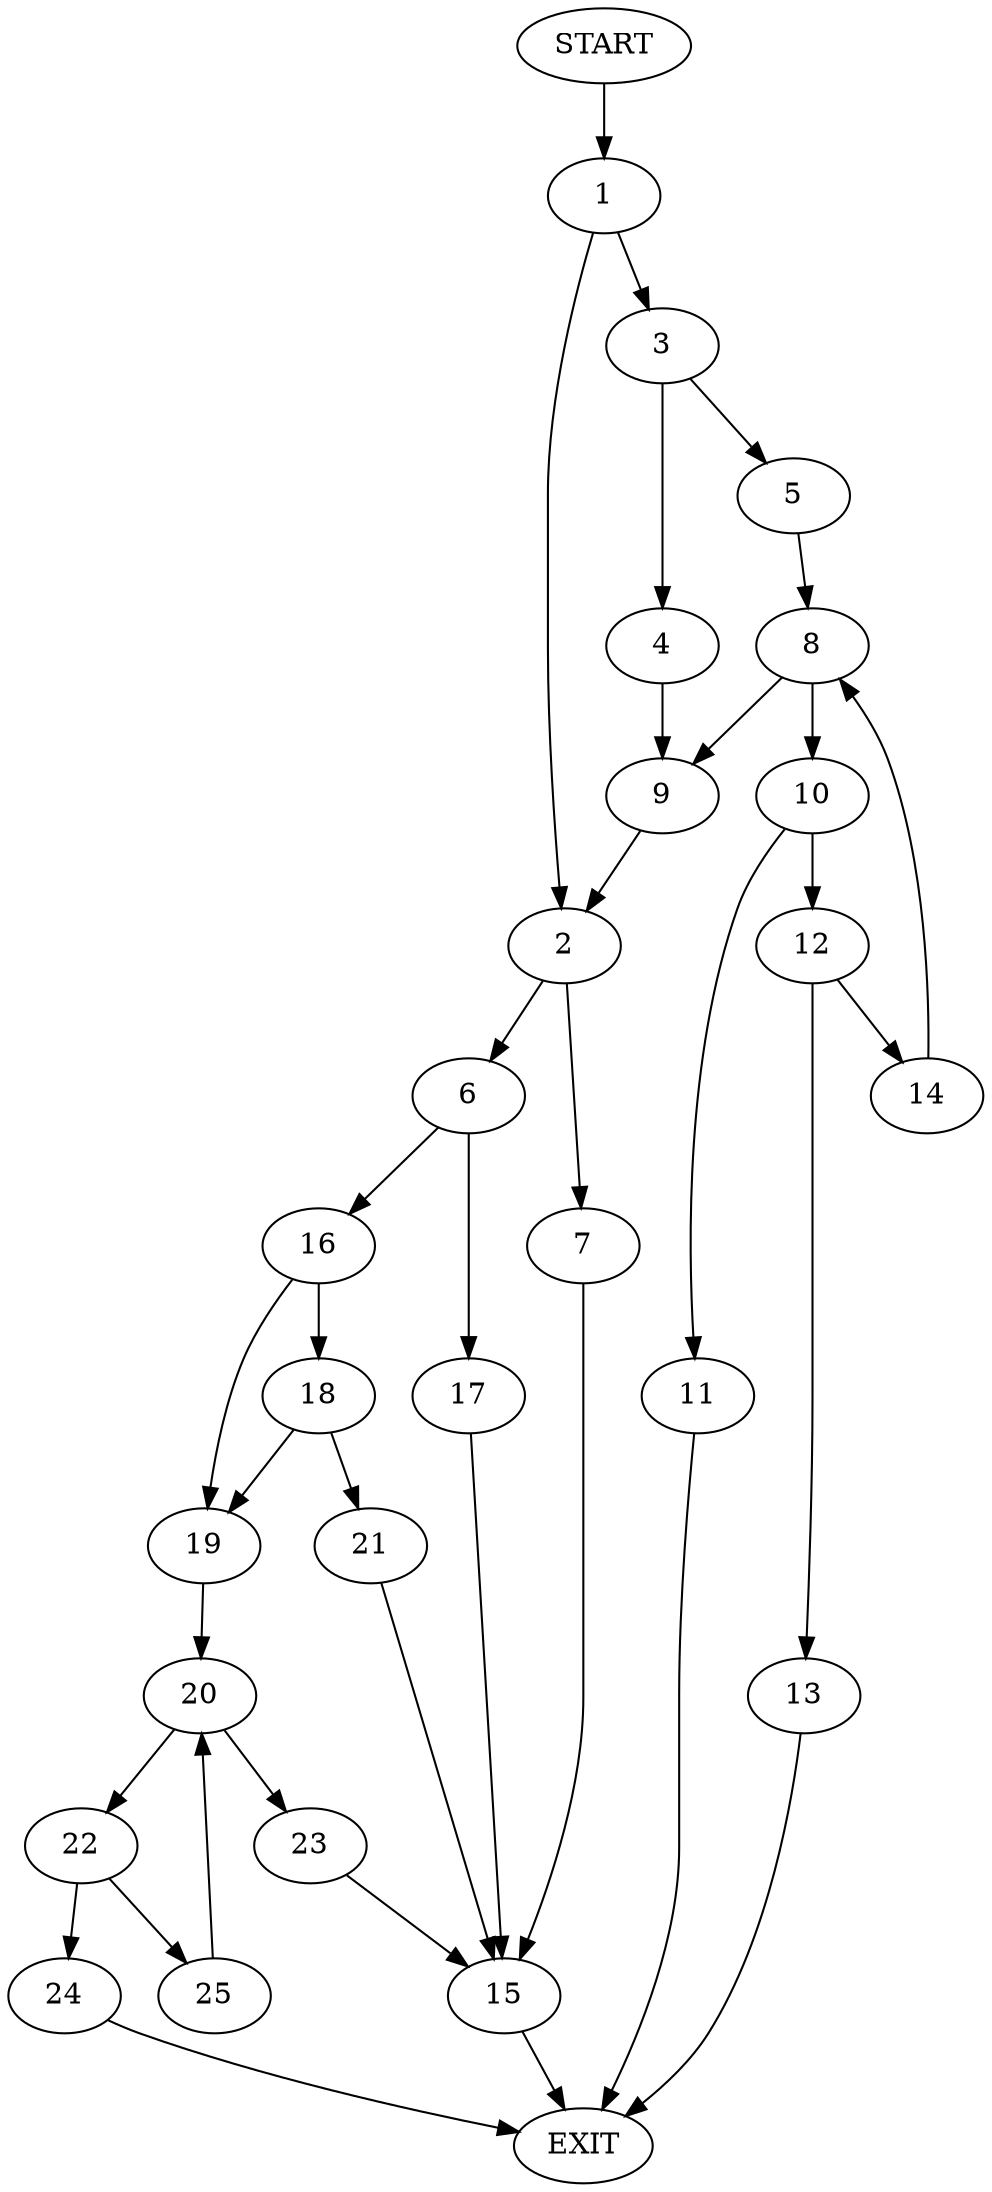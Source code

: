 digraph {
0 [label="START"]
26 [label="EXIT"]
0 -> 1
1 -> 2
1 -> 3
3 -> 4
3 -> 5
2 -> 6
2 -> 7
5 -> 8
4 -> 9
9 -> 2
8 -> 10
8 -> 9
10 -> 11
10 -> 12
12 -> 13
12 -> 14
11 -> 26
13 -> 26
14 -> 8
7 -> 15
6 -> 16
6 -> 17
16 -> 18
16 -> 19
17 -> 15
15 -> 26
19 -> 20
18 -> 21
18 -> 19
21 -> 15
20 -> 22
20 -> 23
22 -> 24
22 -> 25
23 -> 15
24 -> 26
25 -> 20
}
